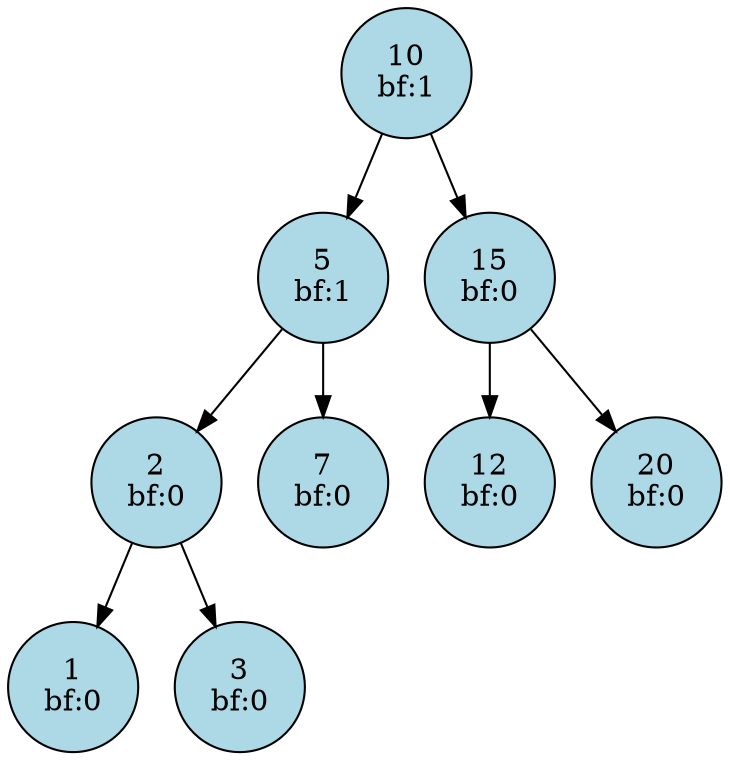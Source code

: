 digraph AVL {
    node [shape=circle, style=filled, fillcolor=lightblue];
    10 [label="10\nbf:1"];
    10 -> 5;
    5 [label="5\nbf:1"];
    5 -> 2;
    2 [label="2\nbf:0"];
    2 -> 1;
    1 [label="1\nbf:0"];
    2 -> 3;
    3 [label="3\nbf:0"];
    5 -> 7;
    7 [label="7\nbf:0"];
    10 -> 15;
    15 [label="15\nbf:0"];
    15 -> 12;
    12 [label="12\nbf:0"];
    15 -> 20;
    20 [label="20\nbf:0"];
}

